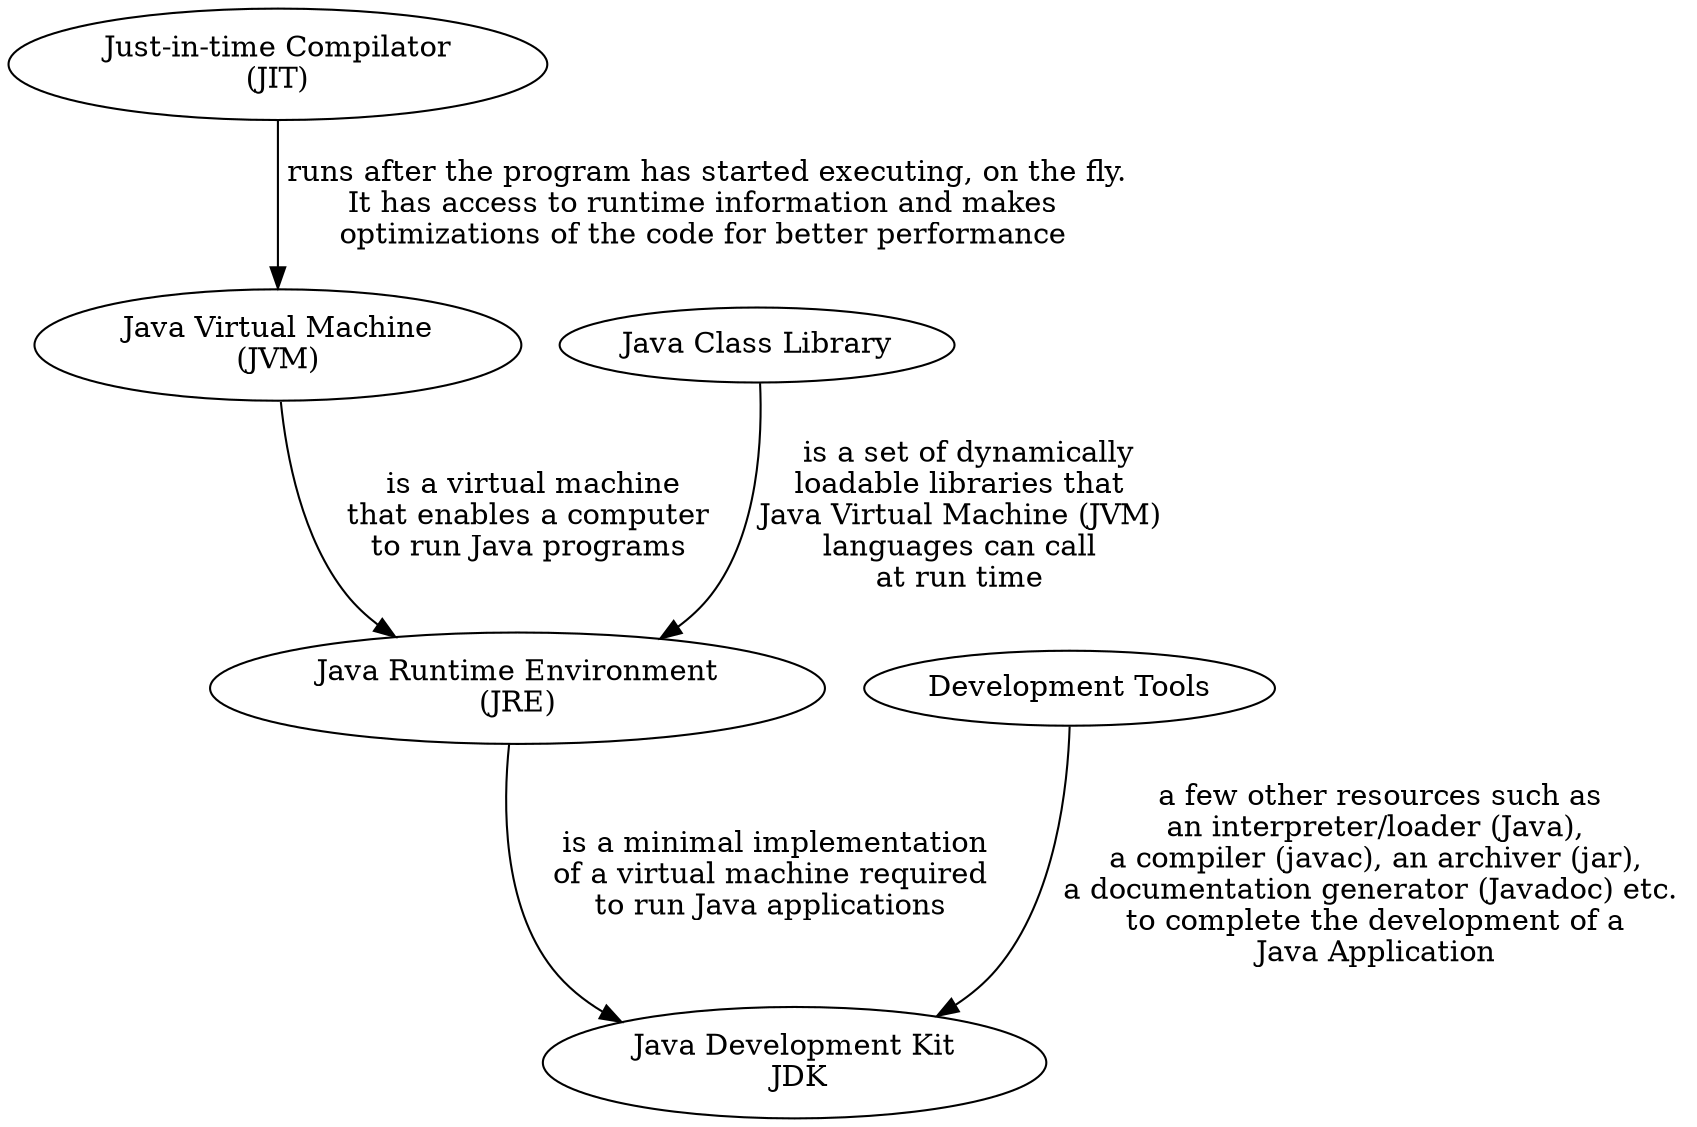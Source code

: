 digraph Java_architecture_platform {
    JIT [label = "Just-in-time Compilator\n(JIT)"]
    JVM [label = "Java Virtual Machine\n(JVM)"]
    JCL [label = "Java Class Library"]
    JRE [label = "Java Runtime Environment\n(JRE)"]
    JDT [label = "Development Tools"]
    JDK [label = "Java Development Kit\n JDK"]

    JIT -> JVM [label = " runs after the program has started executing, on the fly.\nIt has access to runtime information and makes\noptimizations of the code for better performance"];
    JVM -> JRE [label = " is a virtual machine\nthat enables a computer\nto run Java programs"];
    JCL -> JRE [label = "  is a set of dynamically\nloadable libraries that\nJava Virtual Machine (JVM)\nlanguages can call\nat run time"];
    JRE -> JDK [label = " is a minimal implementation\nof a virtual machine required\nto run Java applications"];
    JDT -> JDK [label = " a few other resources such as\nan interpreter/loader (Java),\na compiler (javac), an archiver (jar),\na documentation generator (Javadoc) etc. \nto complete the development of a\nJava Application"];

//JIT - Just-in-time Compiler, часть JVM. Оптимизирует байт-код,
 //уменьшая общее время, необходимое для компиляции байт-код в машинный код

//JVM - Java Virtual Machine. Виртуальная машина, которая преобразовывает
 //байт-код в машинный код при запуске программы.

//JRE - Java Runtime Environment. Реализация JVM, которая предоставляет
 //платформу для выполнения Java-программ. JRE состоит из виртуальной машины Java,
 // бинарных файлов и других классов. JRE не содержит инструменты для разработки
 // (компилятор Java, отладчик и т.д). JRE необходимо для запуска любой Java программы.

//JDK - Java Development Kit. Основной компонент среды Java и предоставляет все
 // инструменты, исполняемые и бинарные файлы, которые нужны для компиляции,
 //отладки и выполнения программы на Java. JDK является платформо-зависимым
 //программным обеспечением, поэтому есть отдельные инсталляторы для Windows,
 //Mac и Unix-систем.
}
